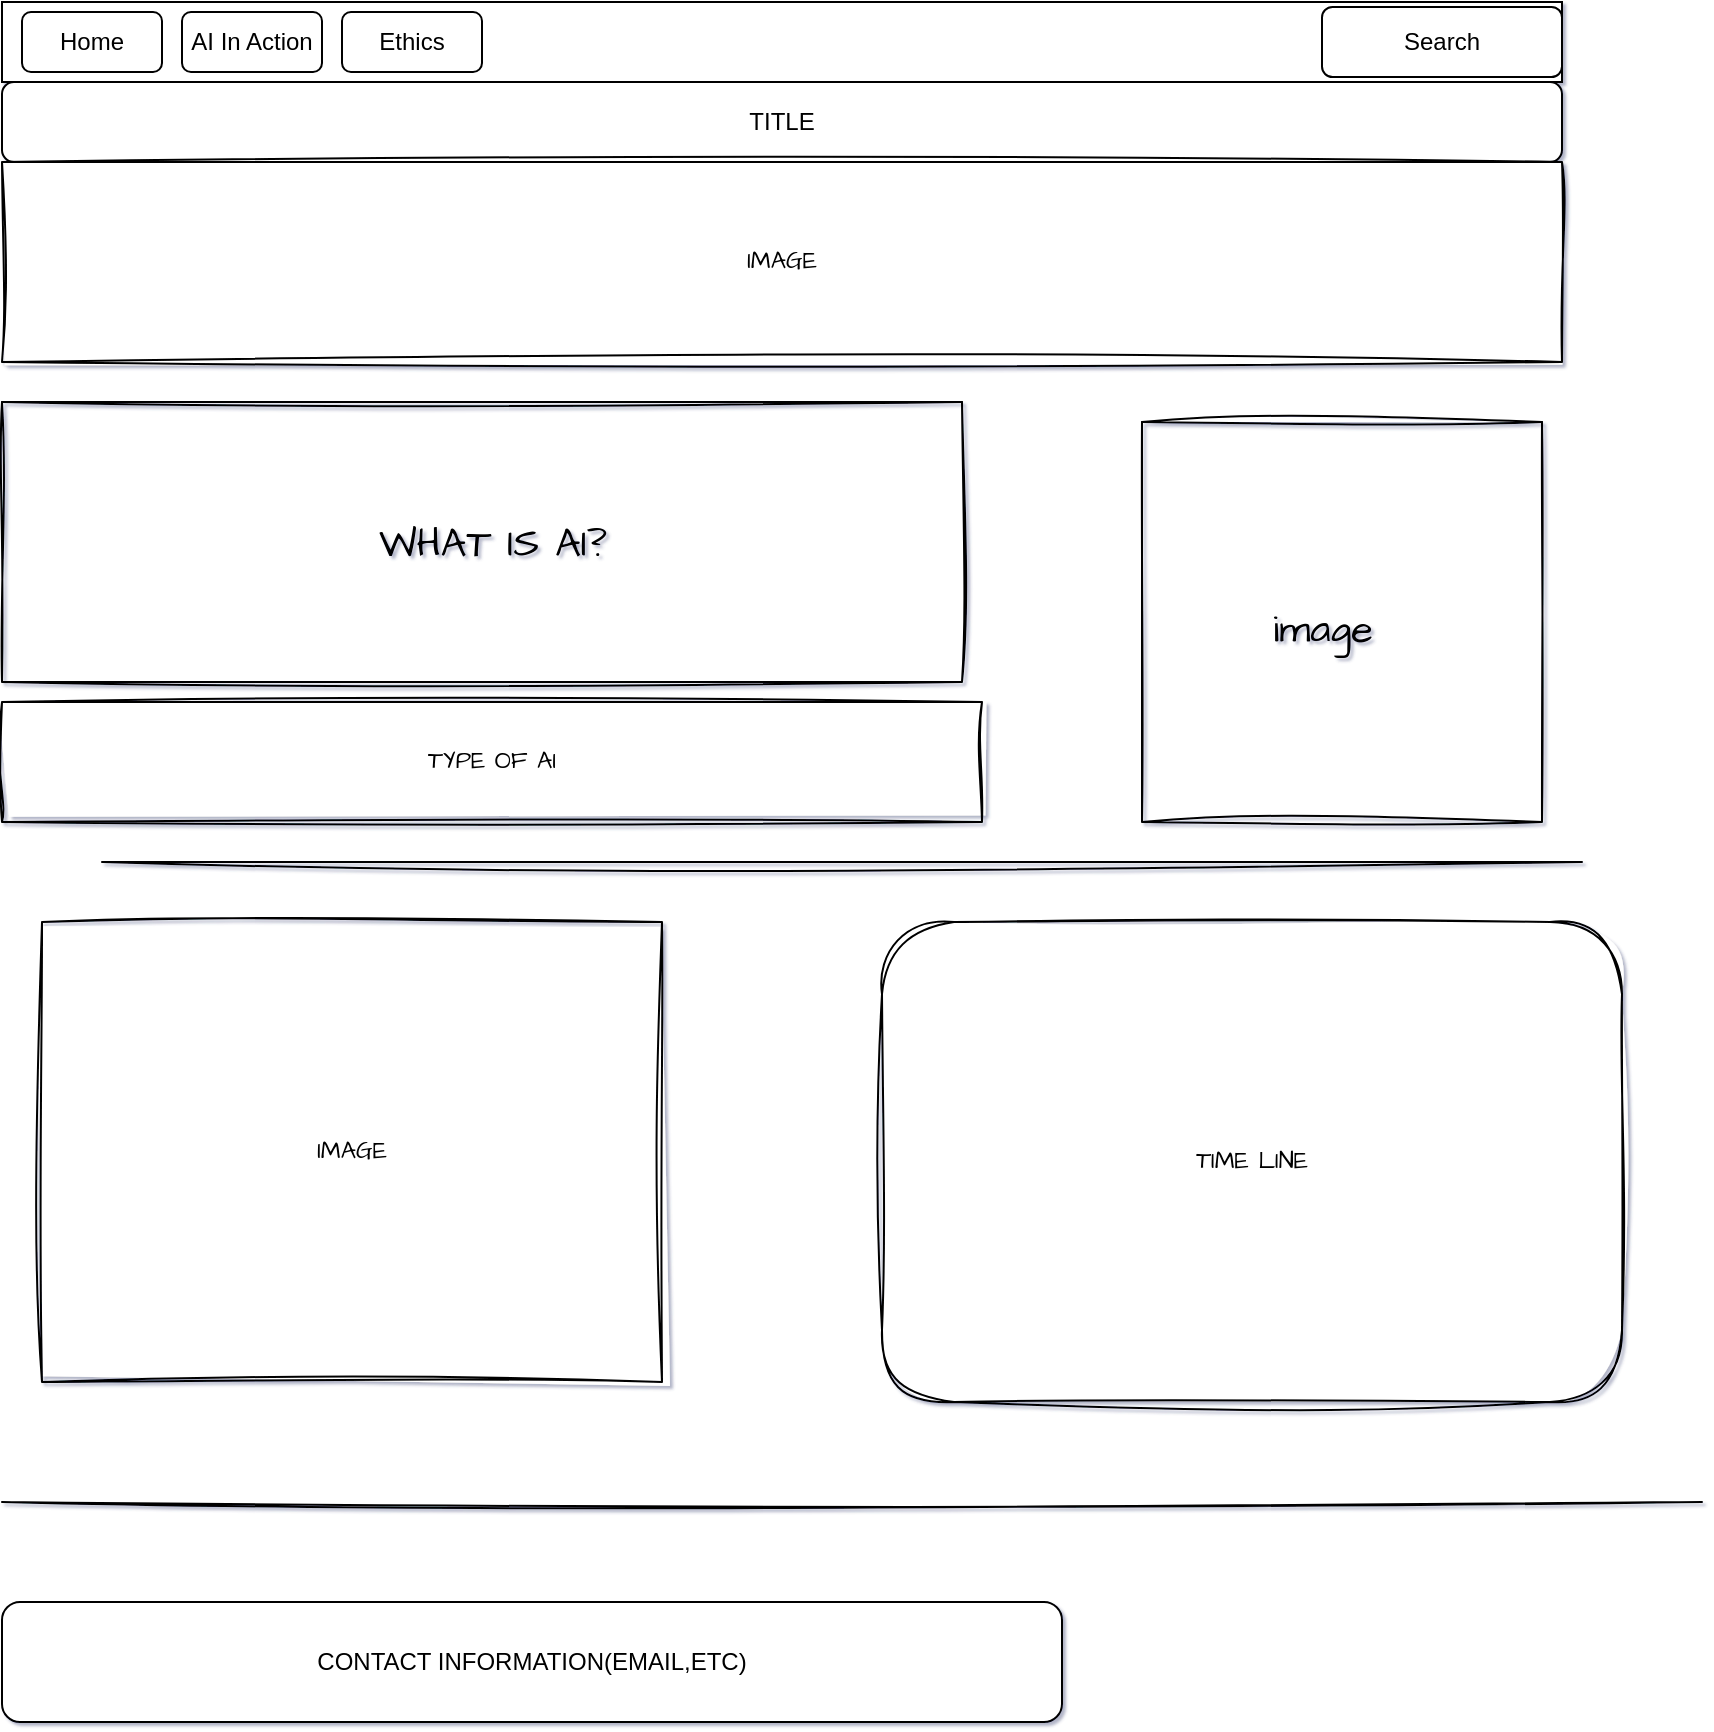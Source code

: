 <mxfile version="24.8.6" pages="3">
  <diagram name="Home" id="rxFP7hOsGR-TYJrm65fy">
    <mxGraphModel dx="1434" dy="746" grid="1" gridSize="10" guides="1" tooltips="1" connect="1" arrows="1" fold="1" page="1" pageScale="1" pageWidth="850" pageHeight="1100" background="none" math="0" shadow="1">
      <root>
        <mxCell id="7JqddZ-aKLEcAY00F4ZS-0" />
        <mxCell id="7JqddZ-aKLEcAY00F4ZS-1" parent="7JqddZ-aKLEcAY00F4ZS-0" />
        <mxCell id="7JqddZ-aKLEcAY00F4ZS-2" value="" style="rounded=0;whiteSpace=wrap;html=1;" vertex="1" parent="7JqddZ-aKLEcAY00F4ZS-1">
          <mxGeometry width="780" height="40" as="geometry" />
        </mxCell>
        <mxCell id="7JqddZ-aKLEcAY00F4ZS-3" value="Home" style="rounded=1;whiteSpace=wrap;html=1;" vertex="1" parent="7JqddZ-aKLEcAY00F4ZS-1">
          <mxGeometry x="10" y="5" width="70" height="30" as="geometry" />
        </mxCell>
        <mxCell id="7JqddZ-aKLEcAY00F4ZS-4" value="AI In Action" style="rounded=1;whiteSpace=wrap;html=1;" vertex="1" parent="7JqddZ-aKLEcAY00F4ZS-1">
          <mxGeometry x="90" y="5" width="70" height="30" as="geometry" />
        </mxCell>
        <mxCell id="7JqddZ-aKLEcAY00F4ZS-6" value="Ethics" style="rounded=1;whiteSpace=wrap;html=1;" vertex="1" parent="7JqddZ-aKLEcAY00F4ZS-1">
          <mxGeometry x="170" y="5" width="70" height="30" as="geometry" />
        </mxCell>
        <mxCell id="7JqddZ-aKLEcAY00F4ZS-11" value="TITLE" style="rounded=1;whiteSpace=wrap;html=1;" vertex="1" parent="7JqddZ-aKLEcAY00F4ZS-1">
          <mxGeometry y="40" width="780" height="40" as="geometry" />
        </mxCell>
        <mxCell id="7JqddZ-aKLEcAY00F4ZS-13" value="CONTACT INFORMATION(EMAIL,ETC)" style="rounded=1;whiteSpace=wrap;html=1;" vertex="1" parent="7JqddZ-aKLEcAY00F4ZS-1">
          <mxGeometry y="800" width="530" height="60" as="geometry" />
        </mxCell>
        <mxCell id="7JqddZ-aKLEcAY00F4ZS-14" value="Search" style="rounded=1;whiteSpace=wrap;html=1;" vertex="1" parent="7JqddZ-aKLEcAY00F4ZS-1">
          <mxGeometry x="660" y="2.5" width="120" height="35" as="geometry" />
        </mxCell>
        <mxCell id="B5DE4CC-C4cjsm6VQ-6_-2" value="IMAGE" style="rounded=0;whiteSpace=wrap;html=1;sketch=1;hachureGap=4;jiggle=2;curveFitting=1;fontFamily=Architects Daughter;fontSource=https%3A%2F%2Ffonts.googleapis.com%2Fcss%3Ffamily%3DArchitects%2BDaughter;" vertex="1" parent="7JqddZ-aKLEcAY00F4ZS-1">
          <mxGeometry y="80" width="780" height="100" as="geometry" />
        </mxCell>
        <mxCell id="B5DE4CC-C4cjsm6VQ-6_-3" value="" style="swimlane;startSize=0;sketch=1;hachureGap=4;jiggle=2;curveFitting=1;fontFamily=Architects Daughter;fontSource=https%3A%2F%2Ffonts.googleapis.com%2Fcss%3Ffamily%3DArchitects%2BDaughter;" vertex="1" parent="7JqddZ-aKLEcAY00F4ZS-1">
          <mxGeometry y="200" width="480" height="140" as="geometry" />
        </mxCell>
        <mxCell id="B5DE4CC-C4cjsm6VQ-6_-4" value="WHAT IS AI?" style="text;html=1;align=center;verticalAlign=middle;resizable=0;points=[];autosize=1;strokeColor=none;fillColor=none;fontFamily=Architects Daughter;fontSource=https%3A%2F%2Ffonts.googleapis.com%2Fcss%3Ffamily%3DArchitects%2BDaughter;fontSize=20;" vertex="1" parent="B5DE4CC-C4cjsm6VQ-6_-3">
          <mxGeometry x="175" y="50" width="140" height="40" as="geometry" />
        </mxCell>
        <mxCell id="B5DE4CC-C4cjsm6VQ-6_-5" value="" style="swimlane;startSize=0;sketch=1;hachureGap=4;jiggle=2;curveFitting=1;fontFamily=Architects Daughter;fontSource=https%3A%2F%2Ffonts.googleapis.com%2Fcss%3Ffamily%3DArchitects%2BDaughter;" vertex="1" parent="7JqddZ-aKLEcAY00F4ZS-1">
          <mxGeometry x="570" y="210" width="200" height="200" as="geometry" />
        </mxCell>
        <mxCell id="B5DE4CC-C4cjsm6VQ-6_-6" value="image" style="text;html=1;align=center;verticalAlign=middle;resizable=0;points=[];autosize=1;strokeColor=none;fillColor=none;fontFamily=Architects Daughter;fontSource=https%3A%2F%2Ffonts.googleapis.com%2Fcss%3Ffamily%3DArchitects%2BDaughter;fontSize=20;" vertex="1" parent="7JqddZ-aKLEcAY00F4ZS-1">
          <mxGeometry x="625" y="293" width="70" height="40" as="geometry" />
        </mxCell>
        <mxCell id="B5DE4CC-C4cjsm6VQ-6_-9" value="TYPE OF AI" style="rounded=0;whiteSpace=wrap;html=1;sketch=1;hachureGap=4;jiggle=2;curveFitting=1;fontFamily=Architects Daughter;fontSource=https%3A%2F%2Ffonts.googleapis.com%2Fcss%3Ffamily%3DArchitects%2BDaughter;" vertex="1" parent="7JqddZ-aKLEcAY00F4ZS-1">
          <mxGeometry y="350" width="490" height="60" as="geometry" />
        </mxCell>
        <mxCell id="B5DE4CC-C4cjsm6VQ-6_-12" value="IMAGE" style="rounded=0;whiteSpace=wrap;html=1;sketch=1;hachureGap=4;jiggle=2;curveFitting=1;fontFamily=Architects Daughter;fontSource=https%3A%2F%2Ffonts.googleapis.com%2Fcss%3Ffamily%3DArchitects%2BDaughter;" vertex="1" parent="7JqddZ-aKLEcAY00F4ZS-1">
          <mxGeometry x="20" y="460" width="310" height="230" as="geometry" />
        </mxCell>
        <mxCell id="B5DE4CC-C4cjsm6VQ-6_-15" value="TIME LINE" style="rounded=1;whiteSpace=wrap;html=1;sketch=1;hachureGap=4;jiggle=2;curveFitting=1;fontFamily=Architects Daughter;fontSource=https%3A%2F%2Ffonts.googleapis.com%2Fcss%3Ffamily%3DArchitects%2BDaughter;" vertex="1" parent="7JqddZ-aKLEcAY00F4ZS-1">
          <mxGeometry x="440" y="460" width="370" height="240" as="geometry" />
        </mxCell>
        <mxCell id="_T3fgowtOMY5vnbdyyJw-0" value="" style="endArrow=none;html=1;rounded=0;sketch=1;hachureGap=4;jiggle=2;curveFitting=1;fontFamily=Architects Daughter;fontSource=https%3A%2F%2Ffonts.googleapis.com%2Fcss%3Ffamily%3DArchitects%2BDaughter;" edge="1" parent="7JqddZ-aKLEcAY00F4ZS-1">
          <mxGeometry width="50" height="50" relative="1" as="geometry">
            <mxPoint x="50" y="430" as="sourcePoint" />
            <mxPoint x="790" y="430" as="targetPoint" />
            <Array as="points">
              <mxPoint x="50" y="430" />
            </Array>
          </mxGeometry>
        </mxCell>
        <mxCell id="_T3fgowtOMY5vnbdyyJw-2" value="" style="endArrow=none;html=1;rounded=0;sketch=1;hachureGap=4;jiggle=2;curveFitting=1;fontFamily=Architects Daughter;fontSource=https%3A%2F%2Ffonts.googleapis.com%2Fcss%3Ffamily%3DArchitects%2BDaughter;" edge="1" parent="7JqddZ-aKLEcAY00F4ZS-1">
          <mxGeometry width="50" height="50" relative="1" as="geometry">
            <mxPoint y="750" as="sourcePoint" />
            <mxPoint x="850" y="750" as="targetPoint" />
            <Array as="points">
              <mxPoint y="750" />
            </Array>
          </mxGeometry>
        </mxCell>
      </root>
    </mxGraphModel>
  </diagram>
  <diagram name="PAGE 2" id="BKAjiHn0HO5WTlFFqVLk">
    <mxGraphModel dx="1434" dy="746" grid="1" gridSize="10" guides="1" tooltips="1" connect="1" arrows="1" fold="1" page="1" pageScale="1" pageWidth="850" pageHeight="1100" background="none" math="0" shadow="1">
      <root>
        <mxCell id="0" />
        <mxCell id="1" parent="0" />
        <mxCell id="LyN5ED30h-QZfiKnpVJL-2" value="" style="rounded=0;whiteSpace=wrap;html=1;" vertex="1" parent="1">
          <mxGeometry width="780" height="40" as="geometry" />
        </mxCell>
        <mxCell id="LyN5ED30h-QZfiKnpVJL-6" value="Home" style="rounded=1;whiteSpace=wrap;html=1;" vertex="1" parent="1">
          <mxGeometry x="10" y="5" width="70" height="30" as="geometry" />
        </mxCell>
        <mxCell id="LyN5ED30h-QZfiKnpVJL-8" value="AI In Action" style="rounded=1;whiteSpace=wrap;html=1;" vertex="1" parent="1">
          <mxGeometry x="90" y="5" width="70" height="30" as="geometry" />
        </mxCell>
        <mxCell id="LyN5ED30h-QZfiKnpVJL-12" value="Ethics" style="rounded=1;whiteSpace=wrap;html=1;" vertex="1" parent="1">
          <mxGeometry x="170" y="5" width="70" height="30" as="geometry" />
        </mxCell>
        <mxCell id="LyN5ED30h-QZfiKnpVJL-14" value="INFROMATION" style="whiteSpace=wrap;html=1;aspect=fixed;" vertex="1" parent="1">
          <mxGeometry y="90" width="310" height="310" as="geometry" />
        </mxCell>
        <mxCell id="LyN5ED30h-QZfiKnpVJL-15" value="IMAGE" style="whiteSpace=wrap;html=1;aspect=fixed;" vertex="1" parent="1">
          <mxGeometry x="470" y="90" width="310" height="310" as="geometry" />
        </mxCell>
        <mxCell id="LyN5ED30h-QZfiKnpVJL-16" value="INFROMATION" style="whiteSpace=wrap;html=1;aspect=fixed;" vertex="1" parent="1">
          <mxGeometry x="470" y="440" width="310" height="310" as="geometry" />
        </mxCell>
        <mxCell id="LyN5ED30h-QZfiKnpVJL-17" value="IMAGE" style="whiteSpace=wrap;html=1;aspect=fixed;" vertex="1" parent="1">
          <mxGeometry y="450" width="310" height="310" as="geometry" />
        </mxCell>
        <mxCell id="LyN5ED30h-QZfiKnpVJL-18" value="TITLE" style="rounded=1;whiteSpace=wrap;html=1;" vertex="1" parent="1">
          <mxGeometry y="40" width="190" height="40" as="geometry" />
        </mxCell>
        <mxCell id="LyN5ED30h-QZfiKnpVJL-19" value="TITLE" style="rounded=1;whiteSpace=wrap;html=1;" vertex="1" parent="1">
          <mxGeometry x="590" y="400" width="190" height="40" as="geometry" />
        </mxCell>
        <mxCell id="JKvv_TsK4Yoa0xDY0kvj-1" value="RESOURCES" style="rounded=1;whiteSpace=wrap;html=1;" vertex="1" parent="1">
          <mxGeometry y="850" width="530" height="60" as="geometry" />
        </mxCell>
        <mxCell id="Lx6qKH_wtANPXv57DGXS-1" value="Search" style="rounded=1;whiteSpace=wrap;html=1;" vertex="1" parent="1">
          <mxGeometry x="660" y="2.5" width="120" height="35" as="geometry" />
        </mxCell>
        <mxCell id="PwHOCismIz3xnkq9SflI-1" value="" style="endArrow=none;html=1;rounded=0;sketch=1;hachureGap=4;jiggle=2;curveFitting=1;fontFamily=Architects Daughter;fontSource=https%3A%2F%2Ffonts.googleapis.com%2Fcss%3Ffamily%3DArchitects%2BDaughter;" edge="1" parent="1">
          <mxGeometry width="50" height="50" relative="1" as="geometry">
            <mxPoint y="830" as="sourcePoint" />
            <mxPoint x="780" y="840" as="targetPoint" />
          </mxGeometry>
        </mxCell>
      </root>
    </mxGraphModel>
  </diagram>
  <diagram name=" PAGE 3" id="Q6ABwI4ixO4LEqwsvUKH">
    <mxGraphModel dx="1434" dy="746" grid="1" gridSize="10" guides="1" tooltips="1" connect="1" arrows="1" fold="1" page="1" pageScale="1" pageWidth="850" pageHeight="1100" background="none" math="0" shadow="1">
      <root>
        <mxCell id="gfnui36quzqX91a5-gpx-0" />
        <mxCell id="gfnui36quzqX91a5-gpx-1" parent="gfnui36quzqX91a5-gpx-0" />
        <mxCell id="gfnui36quzqX91a5-gpx-2" value="" style="rounded=0;whiteSpace=wrap;html=1;" vertex="1" parent="gfnui36quzqX91a5-gpx-1">
          <mxGeometry width="780" height="40" as="geometry" />
        </mxCell>
        <mxCell id="gfnui36quzqX91a5-gpx-3" value="Home" style="rounded=1;whiteSpace=wrap;html=1;" vertex="1" parent="gfnui36quzqX91a5-gpx-1">
          <mxGeometry x="10" y="5" width="70" height="30" as="geometry" />
        </mxCell>
        <mxCell id="gfnui36quzqX91a5-gpx-4" value="AI In Action" style="rounded=1;whiteSpace=wrap;html=1;" vertex="1" parent="gfnui36quzqX91a5-gpx-1">
          <mxGeometry x="90" y="5" width="70" height="30" as="geometry" />
        </mxCell>
        <mxCell id="gfnui36quzqX91a5-gpx-6" value="Ethics" style="rounded=1;whiteSpace=wrap;html=1;" vertex="1" parent="gfnui36quzqX91a5-gpx-1">
          <mxGeometry x="170" y="5" width="70" height="30" as="geometry" />
        </mxCell>
        <mxCell id="gfnui36quzqX91a5-gpx-7" value="INFROMATION" style="whiteSpace=wrap;html=1;aspect=fixed;" vertex="1" parent="gfnui36quzqX91a5-gpx-1">
          <mxGeometry y="90" width="310" height="310" as="geometry" />
        </mxCell>
        <mxCell id="gfnui36quzqX91a5-gpx-8" value="IMAGE" style="whiteSpace=wrap;html=1;aspect=fixed;" vertex="1" parent="gfnui36quzqX91a5-gpx-1">
          <mxGeometry x="470" y="90" width="310" height="310" as="geometry" />
        </mxCell>
        <mxCell id="gfnui36quzqX91a5-gpx-9" value="INFROMATION" style="whiteSpace=wrap;html=1;aspect=fixed;" vertex="1" parent="gfnui36quzqX91a5-gpx-1">
          <mxGeometry x="470" y="440" width="310" height="310" as="geometry" />
        </mxCell>
        <mxCell id="gfnui36quzqX91a5-gpx-10" value="IMAGE" style="whiteSpace=wrap;html=1;aspect=fixed;" vertex="1" parent="gfnui36quzqX91a5-gpx-1">
          <mxGeometry y="450" width="310" height="310" as="geometry" />
        </mxCell>
        <mxCell id="gfnui36quzqX91a5-gpx-11" value="TITLE" style="rounded=1;whiteSpace=wrap;html=1;" vertex="1" parent="gfnui36quzqX91a5-gpx-1">
          <mxGeometry y="40" width="190" height="40" as="geometry" />
        </mxCell>
        <mxCell id="gfnui36quzqX91a5-gpx-12" value="TITLE" style="rounded=1;whiteSpace=wrap;html=1;" vertex="1" parent="gfnui36quzqX91a5-gpx-1">
          <mxGeometry x="590" y="400" width="190" height="40" as="geometry" />
        </mxCell>
        <mxCell id="gfnui36quzqX91a5-gpx-13" value="RESOURCES" style="rounded=1;whiteSpace=wrap;html=1;" vertex="1" parent="gfnui36quzqX91a5-gpx-1">
          <mxGeometry y="880" width="530" height="60" as="geometry" />
        </mxCell>
        <mxCell id="gfnui36quzqX91a5-gpx-14" value="Search" style="rounded=1;whiteSpace=wrap;html=1;" vertex="1" parent="gfnui36quzqX91a5-gpx-1">
          <mxGeometry x="660" y="2.5" width="120" height="35" as="geometry" />
        </mxCell>
        <mxCell id="MVFlVph6rV33cdFSu082-1" value="" style="endArrow=none;html=1;rounded=0;sketch=1;hachureGap=4;jiggle=2;curveFitting=1;fontFamily=Architects Daughter;fontSource=https%3A%2F%2Ffonts.googleapis.com%2Fcss%3Ffamily%3DArchitects%2BDaughter;" edge="1" parent="gfnui36quzqX91a5-gpx-1">
          <mxGeometry width="50" height="50" relative="1" as="geometry">
            <mxPoint x="850" y="830" as="sourcePoint" />
            <mxPoint y="830" as="targetPoint" />
            <Array as="points">
              <mxPoint x="460" y="830" />
            </Array>
          </mxGeometry>
        </mxCell>
      </root>
    </mxGraphModel>
  </diagram>
</mxfile>
